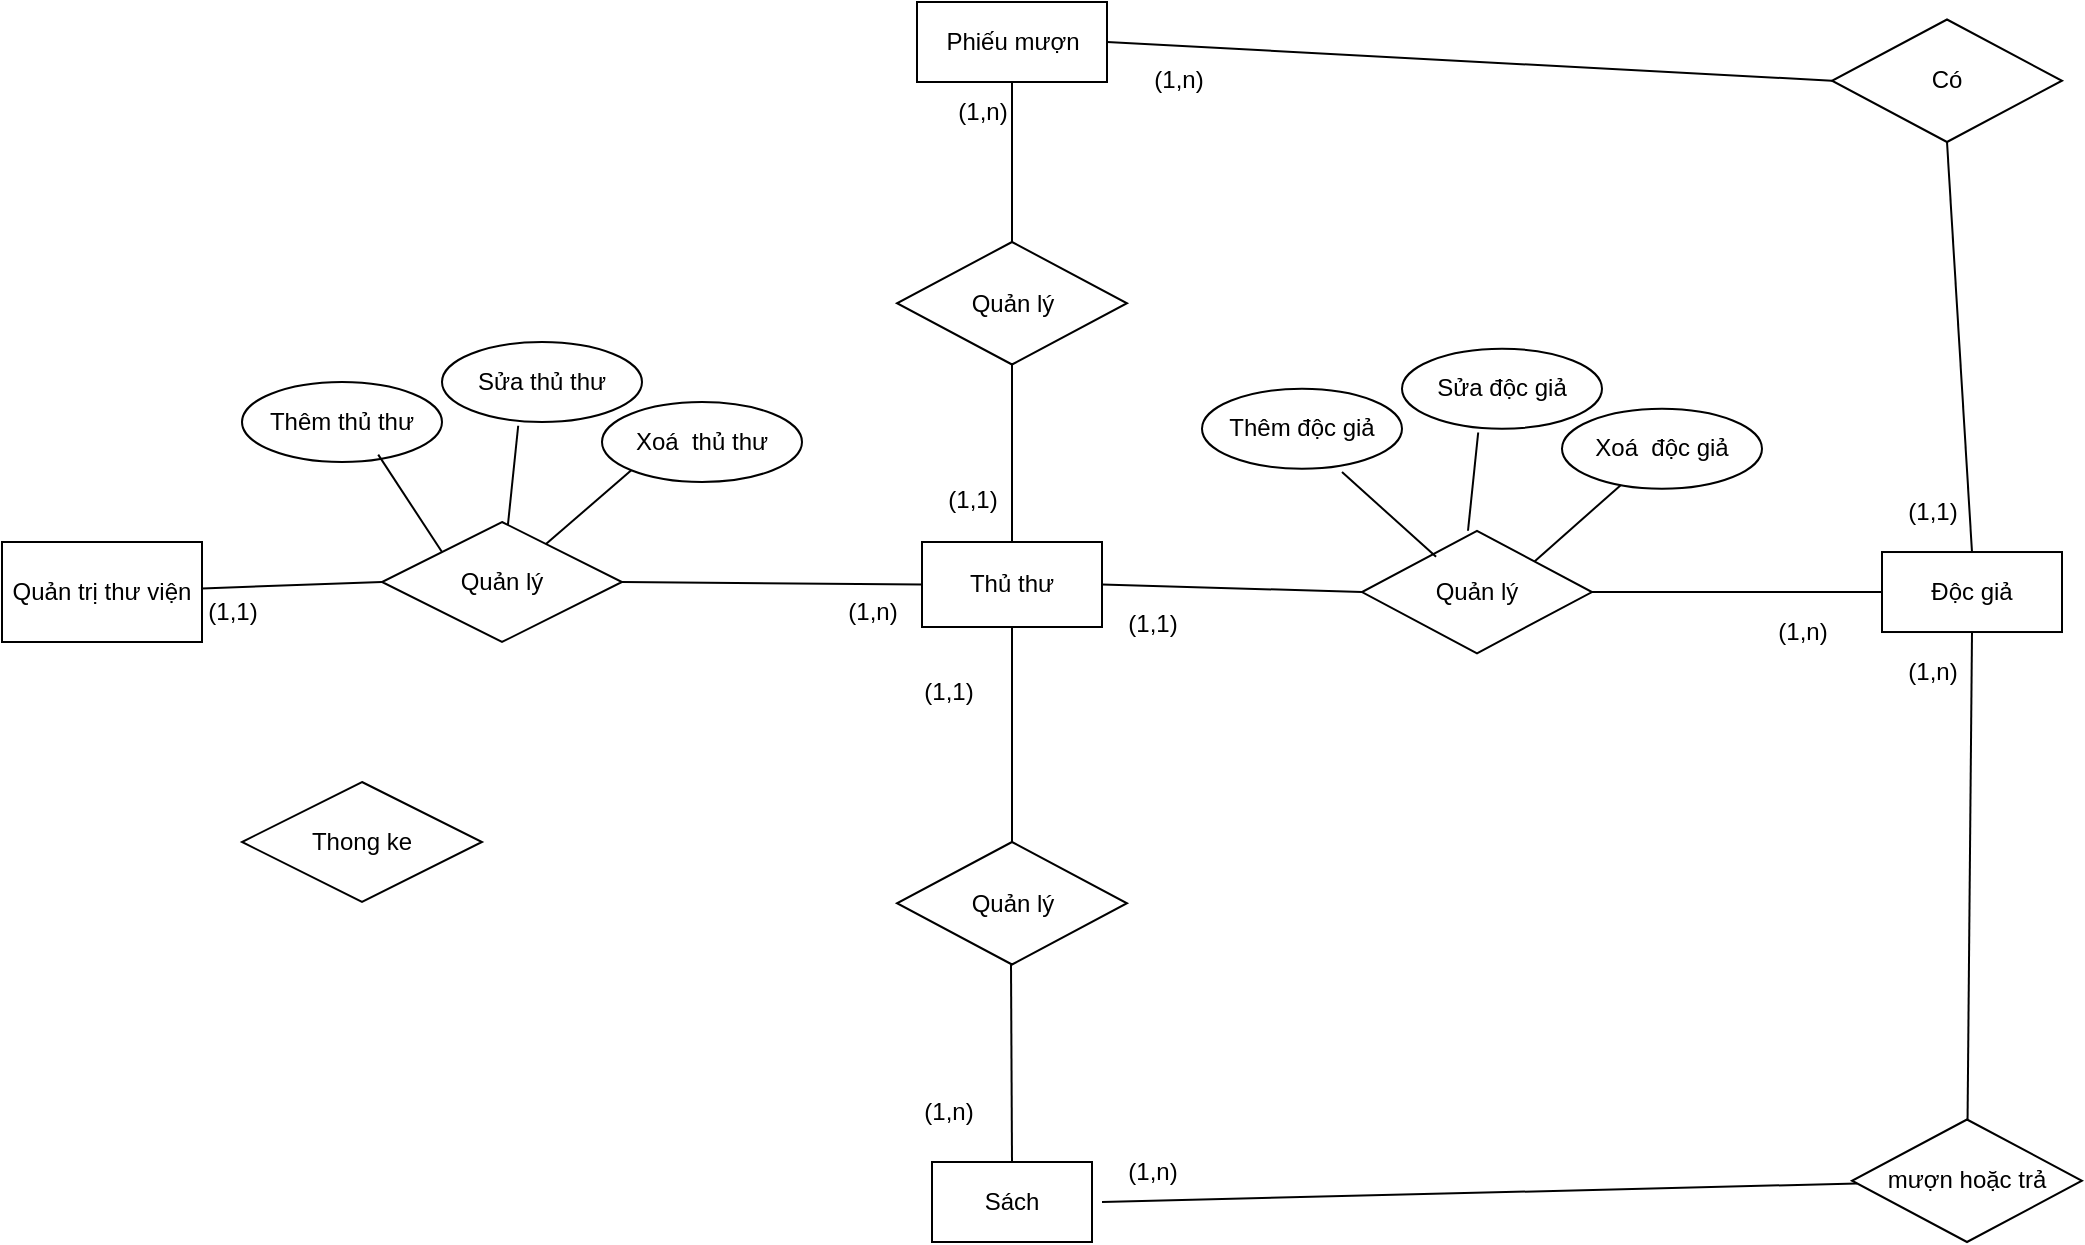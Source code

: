 <mxfile version="25.0.3">
  <diagram id="R2lEEEUBdFMjLlhIrx00" name="Page-1">
    <mxGraphModel dx="2422" dy="678" grid="1" gridSize="10" guides="1" tooltips="1" connect="1" arrows="1" fold="1" page="1" pageScale="1" pageWidth="850" pageHeight="1100" math="0" shadow="0" extFonts="Permanent Marker^https://fonts.googleapis.com/css?family=Permanent+Marker">
      <root>
        <mxCell id="0" />
        <mxCell id="1" parent="0" />
        <mxCell id="HIa7G53-TBurwskOPkQx-1" value="Quản trị thư viện" style="whiteSpace=wrap;html=1;align=center;" parent="1" vertex="1">
          <mxGeometry x="-490" y="480" width="100" height="50" as="geometry" />
        </mxCell>
        <mxCell id="HIa7G53-TBurwskOPkQx-2" value="Thủ thư" style="rounded=0;whiteSpace=wrap;html=1;" parent="1" vertex="1">
          <mxGeometry x="-30" y="480" width="90" height="42.5" as="geometry" />
        </mxCell>
        <mxCell id="HIa7G53-TBurwskOPkQx-3" value="Sách" style="rounded=0;whiteSpace=wrap;html=1;" parent="1" vertex="1">
          <mxGeometry x="-25" y="790" width="80" height="40" as="geometry" />
        </mxCell>
        <mxCell id="HIa7G53-TBurwskOPkQx-5" value="Độc giả" style="rounded=0;whiteSpace=wrap;html=1;" parent="1" vertex="1">
          <mxGeometry x="450" y="485.01" width="90" height="40" as="geometry" />
        </mxCell>
        <mxCell id="HIa7G53-TBurwskOPkQx-6" value="Phiếu mượn" style="rounded=0;whiteSpace=wrap;html=1;" parent="1" vertex="1">
          <mxGeometry x="-32.5" y="210" width="95" height="40" as="geometry" />
        </mxCell>
        <mxCell id="HIa7G53-TBurwskOPkQx-9" value="Quản lý" style="shape=rhombus;perimeter=rhombusPerimeter;whiteSpace=wrap;html=1;align=center;" parent="1" vertex="1">
          <mxGeometry x="-300" y="470" width="120" height="60" as="geometry" />
        </mxCell>
        <mxCell id="HIa7G53-TBurwskOPkQx-27" value="" style="endArrow=none;html=1;rounded=0;entryX=0;entryY=0.5;entryDx=0;entryDy=0;" parent="1" source="HIa7G53-TBurwskOPkQx-1" target="HIa7G53-TBurwskOPkQx-9" edge="1">
          <mxGeometry relative="1" as="geometry">
            <mxPoint x="-254.3" y="420" as="sourcePoint" />
            <mxPoint x="-340" y="500" as="targetPoint" />
          </mxGeometry>
        </mxCell>
        <mxCell id="HIa7G53-TBurwskOPkQx-29" value="(1,n)" style="text;html=1;align=center;verticalAlign=middle;resizable=0;points=[];autosize=1;strokeColor=none;fillColor=none;" parent="1" vertex="1">
          <mxGeometry x="-80" y="500" width="50" height="30" as="geometry" />
        </mxCell>
        <mxCell id="HIa7G53-TBurwskOPkQx-31" value="Thong ke" style="shape=rhombus;perimeter=rhombusPerimeter;whiteSpace=wrap;html=1;align=center;" parent="1" vertex="1">
          <mxGeometry x="-370" y="600" width="120" height="60" as="geometry" />
        </mxCell>
        <mxCell id="HIa7G53-TBurwskOPkQx-32" value="Quản lý" style="shape=rhombus;perimeter=rhombusPerimeter;whiteSpace=wrap;html=1;align=center;direction=west;" parent="1" vertex="1">
          <mxGeometry x="-42.5" y="630" width="115" height="61.25" as="geometry" />
        </mxCell>
        <mxCell id="HIa7G53-TBurwskOPkQx-37" value="(1,n)" style="text;html=1;align=center;verticalAlign=middle;resizable=0;points=[];autosize=1;strokeColor=none;fillColor=none;" parent="1" vertex="1">
          <mxGeometry x="-42.5" y="750" width="50" height="30" as="geometry" />
        </mxCell>
        <mxCell id="HIa7G53-TBurwskOPkQx-38" value="(1,1)" style="text;html=1;align=center;verticalAlign=middle;resizable=0;points=[];autosize=1;strokeColor=none;fillColor=none;" parent="1" vertex="1">
          <mxGeometry x="-400" y="500" width="50" height="30" as="geometry" />
        </mxCell>
        <mxCell id="HIa7G53-TBurwskOPkQx-39" value="(1,1)" style="text;html=1;align=center;verticalAlign=middle;resizable=0;points=[];autosize=1;strokeColor=none;fillColor=none;" parent="1" vertex="1">
          <mxGeometry x="-42.5" y="540" width="50" height="30" as="geometry" />
        </mxCell>
        <mxCell id="HIa7G53-TBurwskOPkQx-42" value="" style="endArrow=none;html=1;rounded=0;entryX=1;entryY=0.5;entryDx=0;entryDy=0;exitX=0;exitY=0.5;exitDx=0;exitDy=0;" parent="1" source="HIa7G53-TBurwskOPkQx-2" target="HIa7G53-TBurwskOPkQx-9" edge="1">
          <mxGeometry relative="1" as="geometry">
            <mxPoint x="-310" y="750" as="sourcePoint" />
            <mxPoint x="-150" y="750" as="targetPoint" />
          </mxGeometry>
        </mxCell>
        <mxCell id="HIa7G53-TBurwskOPkQx-43" value="Quản lý" style="shape=rhombus;perimeter=rhombusPerimeter;whiteSpace=wrap;html=1;align=center;direction=west;" parent="1" vertex="1">
          <mxGeometry x="190" y="474.38" width="115" height="61.25" as="geometry" />
        </mxCell>
        <mxCell id="HIa7G53-TBurwskOPkQx-44" value="" style="endArrow=none;html=1;rounded=0;" parent="1" source="HIa7G53-TBurwskOPkQx-43" target="HIa7G53-TBurwskOPkQx-5" edge="1">
          <mxGeometry relative="1" as="geometry">
            <mxPoint x="170" y="590" as="sourcePoint" />
            <mxPoint x="330" y="590" as="targetPoint" />
          </mxGeometry>
        </mxCell>
        <mxCell id="HIa7G53-TBurwskOPkQx-46" value="" style="endArrow=none;html=1;rounded=0;exitX=1;exitY=0.5;exitDx=0;exitDy=0;entryX=1;entryY=0.5;entryDx=0;entryDy=0;" parent="1" source="HIa7G53-TBurwskOPkQx-2" target="HIa7G53-TBurwskOPkQx-43" edge="1">
          <mxGeometry relative="1" as="geometry">
            <mxPoint x="210" y="522.5" as="sourcePoint" />
            <mxPoint x="210" y="590" as="targetPoint" />
          </mxGeometry>
        </mxCell>
        <mxCell id="HIa7G53-TBurwskOPkQx-47" value="(1,n)" style="text;html=1;align=center;verticalAlign=middle;resizable=0;points=[];autosize=1;strokeColor=none;fillColor=none;" parent="1" vertex="1">
          <mxGeometry x="385" y="510" width="50" height="30" as="geometry" />
        </mxCell>
        <mxCell id="HIa7G53-TBurwskOPkQx-48" value="(1,1)" style="text;html=1;align=center;verticalAlign=middle;resizable=0;points=[];autosize=1;strokeColor=none;fillColor=none;" parent="1" vertex="1">
          <mxGeometry x="60" y="505.63" width="50" height="30" as="geometry" />
        </mxCell>
        <mxCell id="HIa7G53-TBurwskOPkQx-49" value="" style="endArrow=none;html=1;rounded=0;entryX=0.5;entryY=0;entryDx=0;entryDy=0;exitX=0.5;exitY=0;exitDx=0;exitDy=0;" parent="1" target="HIa7G53-TBurwskOPkQx-3" edge="1">
          <mxGeometry relative="1" as="geometry">
            <mxPoint x="14.5" y="691.25" as="sourcePoint" />
            <mxPoint x="14.5" y="770.25" as="targetPoint" />
          </mxGeometry>
        </mxCell>
        <mxCell id="HIa7G53-TBurwskOPkQx-50" value="" style="endArrow=none;html=1;rounded=0;entryX=0.5;entryY=1;entryDx=0;entryDy=0;exitX=0.5;exitY=1;exitDx=0;exitDy=0;" parent="1" source="HIa7G53-TBurwskOPkQx-2" target="HIa7G53-TBurwskOPkQx-32" edge="1">
          <mxGeometry relative="1" as="geometry">
            <mxPoint x="14.5" y="530" as="sourcePoint" />
            <mxPoint x="14.5" y="609" as="targetPoint" />
          </mxGeometry>
        </mxCell>
        <mxCell id="HIa7G53-TBurwskOPkQx-51" value="Quản lý" style="shape=rhombus;perimeter=rhombusPerimeter;whiteSpace=wrap;html=1;align=center;direction=west;" parent="1" vertex="1">
          <mxGeometry x="-42.5" y="330" width="115" height="61.25" as="geometry" />
        </mxCell>
        <mxCell id="HIa7G53-TBurwskOPkQx-52" value="(1,n)" style="text;html=1;align=center;verticalAlign=middle;resizable=0;points=[];autosize=1;strokeColor=none;fillColor=none;" parent="1" vertex="1">
          <mxGeometry x="-25" y="250" width="50" height="30" as="geometry" />
        </mxCell>
        <mxCell id="HIa7G53-TBurwskOPkQx-53" value="(1,1)" style="text;html=1;align=center;verticalAlign=middle;resizable=0;points=[];autosize=1;strokeColor=none;fillColor=none;" parent="1" vertex="1">
          <mxGeometry x="-30" y="444.38" width="50" height="30" as="geometry" />
        </mxCell>
        <mxCell id="HIa7G53-TBurwskOPkQx-54" value="" style="endArrow=none;html=1;rounded=0;entryX=0.5;entryY=1;entryDx=0;entryDy=0;" parent="1" target="HIa7G53-TBurwskOPkQx-51" edge="1">
          <mxGeometry relative="1" as="geometry">
            <mxPoint x="15" y="250" as="sourcePoint" />
            <mxPoint x="10" y="330" as="targetPoint" />
          </mxGeometry>
        </mxCell>
        <mxCell id="HIa7G53-TBurwskOPkQx-55" value="" style="endArrow=none;html=1;rounded=0;entryX=0.5;entryY=0;entryDx=0;entryDy=0;exitX=0.5;exitY=0;exitDx=0;exitDy=0;" parent="1" source="HIa7G53-TBurwskOPkQx-51" target="HIa7G53-TBurwskOPkQx-2" edge="1">
          <mxGeometry relative="1" as="geometry">
            <mxPoint x="10" y="441.25" as="sourcePoint" />
            <mxPoint x="10" y="548.25" as="targetPoint" />
          </mxGeometry>
        </mxCell>
        <mxCell id="HIa7G53-TBurwskOPkQx-56" value="mượn hoặc trả" style="shape=rhombus;perimeter=rhombusPerimeter;whiteSpace=wrap;html=1;align=center;direction=west;" parent="1" vertex="1">
          <mxGeometry x="435" y="768.75" width="115" height="61.25" as="geometry" />
        </mxCell>
        <mxCell id="HIa7G53-TBurwskOPkQx-57" value="" style="endArrow=none;html=1;rounded=0;exitX=0.5;exitY=1;exitDx=0;exitDy=0;" parent="1" source="HIa7G53-TBurwskOPkQx-5" target="HIa7G53-TBurwskOPkQx-56" edge="1">
          <mxGeometry relative="1" as="geometry">
            <mxPoint x="24.5" y="701.25" as="sourcePoint" />
            <mxPoint x="25" y="800" as="targetPoint" />
          </mxGeometry>
        </mxCell>
        <mxCell id="HIa7G53-TBurwskOPkQx-58" value="" style="endArrow=none;html=1;rounded=0;" parent="1" source="HIa7G53-TBurwskOPkQx-56" edge="1">
          <mxGeometry relative="1" as="geometry">
            <mxPoint x="34.5" y="711.25" as="sourcePoint" />
            <mxPoint x="60" y="810" as="targetPoint" />
          </mxGeometry>
        </mxCell>
        <mxCell id="HIa7G53-TBurwskOPkQx-59" value="(1,n)" style="text;html=1;align=center;verticalAlign=middle;resizable=0;points=[];autosize=1;strokeColor=none;fillColor=none;" parent="1" vertex="1">
          <mxGeometry x="60" y="780" width="50" height="30" as="geometry" />
        </mxCell>
        <mxCell id="HIa7G53-TBurwskOPkQx-60" value="(1,n)" style="text;html=1;align=center;verticalAlign=middle;resizable=0;points=[];autosize=1;strokeColor=none;fillColor=none;" parent="1" vertex="1">
          <mxGeometry x="450" y="530" width="50" height="30" as="geometry" />
        </mxCell>
        <mxCell id="HIa7G53-TBurwskOPkQx-61" value="Có" style="shape=rhombus;perimeter=rhombusPerimeter;whiteSpace=wrap;html=1;align=center;direction=west;" parent="1" vertex="1">
          <mxGeometry x="425" y="218.75" width="115" height="61.25" as="geometry" />
        </mxCell>
        <mxCell id="HIa7G53-TBurwskOPkQx-62" value="" style="endArrow=none;html=1;rounded=0;exitX=0.5;exitY=0;exitDx=0;exitDy=0;entryX=0.5;entryY=0;entryDx=0;entryDy=0;" parent="1" source="HIa7G53-TBurwskOPkQx-61" target="HIa7G53-TBurwskOPkQx-5" edge="1">
          <mxGeometry relative="1" as="geometry">
            <mxPoint x="505" y="535" as="sourcePoint" />
            <mxPoint x="490" y="500" as="targetPoint" />
          </mxGeometry>
        </mxCell>
        <mxCell id="HIa7G53-TBurwskOPkQx-63" value="" style="endArrow=none;html=1;rounded=0;exitX=1;exitY=0.5;exitDx=0;exitDy=0;entryX=1;entryY=0.5;entryDx=0;entryDy=0;" parent="1" source="HIa7G53-TBurwskOPkQx-61" target="HIa7G53-TBurwskOPkQx-6" edge="1">
          <mxGeometry relative="1" as="geometry">
            <mxPoint x="515" y="545" as="sourcePoint" />
            <mxPoint x="513" y="789" as="targetPoint" />
          </mxGeometry>
        </mxCell>
        <mxCell id="HIa7G53-TBurwskOPkQx-64" value="(1,n)" style="text;html=1;align=center;verticalAlign=middle;resizable=0;points=[];autosize=1;strokeColor=none;fillColor=none;" parent="1" vertex="1">
          <mxGeometry x="72.5" y="234.38" width="50" height="30" as="geometry" />
        </mxCell>
        <mxCell id="HIa7G53-TBurwskOPkQx-65" value="(1,1)" style="text;html=1;align=center;verticalAlign=middle;resizable=0;points=[];autosize=1;strokeColor=none;fillColor=none;" parent="1" vertex="1">
          <mxGeometry x="450" y="450" width="50" height="30" as="geometry" />
        </mxCell>
        <mxCell id="HIa7G53-TBurwskOPkQx-66" value="Thêm thủ thư" style="ellipse;whiteSpace=wrap;html=1;align=center;" parent="1" vertex="1">
          <mxGeometry x="-370" y="400" width="100" height="40" as="geometry" />
        </mxCell>
        <mxCell id="HIa7G53-TBurwskOPkQx-67" value="Sửa thủ thư" style="ellipse;whiteSpace=wrap;html=1;align=center;" parent="1" vertex="1">
          <mxGeometry x="-270" y="380" width="100" height="40" as="geometry" />
        </mxCell>
        <mxCell id="HIa7G53-TBurwskOPkQx-68" value="Xoá&amp;nbsp; thủ thư" style="ellipse;whiteSpace=wrap;html=1;align=center;" parent="1" vertex="1">
          <mxGeometry x="-190" y="410" width="100" height="40" as="geometry" />
        </mxCell>
        <mxCell id="HIa7G53-TBurwskOPkQx-69" value="" style="endArrow=none;html=1;rounded=0;entryX=0;entryY=1;entryDx=0;entryDy=0;" parent="1" source="HIa7G53-TBurwskOPkQx-9" target="HIa7G53-TBurwskOPkQx-68" edge="1">
          <mxGeometry relative="1" as="geometry">
            <mxPoint x="-120" y="540" as="sourcePoint" />
            <mxPoint x="40" y="540" as="targetPoint" />
          </mxGeometry>
        </mxCell>
        <mxCell id="HIa7G53-TBurwskOPkQx-70" value="" style="endArrow=none;html=1;rounded=0;exitX=0;exitY=0;exitDx=0;exitDy=0;entryX=0.681;entryY=0.908;entryDx=0;entryDy=0;entryPerimeter=0;" parent="1" source="HIa7G53-TBurwskOPkQx-9" target="HIa7G53-TBurwskOPkQx-66" edge="1">
          <mxGeometry relative="1" as="geometry">
            <mxPoint x="-120" y="540" as="sourcePoint" />
            <mxPoint x="40" y="540" as="targetPoint" />
          </mxGeometry>
        </mxCell>
        <mxCell id="HIa7G53-TBurwskOPkQx-71" value="" style="endArrow=none;html=1;rounded=0;entryX=0.381;entryY=1.047;entryDx=0;entryDy=0;entryPerimeter=0;" parent="1" source="HIa7G53-TBurwskOPkQx-9" target="HIa7G53-TBurwskOPkQx-67" edge="1">
          <mxGeometry relative="1" as="geometry">
            <mxPoint x="-120" y="540" as="sourcePoint" />
            <mxPoint x="40" y="540" as="targetPoint" />
          </mxGeometry>
        </mxCell>
        <mxCell id="HIa7G53-TBurwskOPkQx-72" value="Thêm độc giả" style="ellipse;whiteSpace=wrap;html=1;align=center;" parent="1" vertex="1">
          <mxGeometry x="110" y="403.38" width="100" height="40" as="geometry" />
        </mxCell>
        <mxCell id="HIa7G53-TBurwskOPkQx-73" value="Sửa độc giả" style="ellipse;whiteSpace=wrap;html=1;align=center;" parent="1" vertex="1">
          <mxGeometry x="210" y="383.38" width="100" height="40" as="geometry" />
        </mxCell>
        <mxCell id="HIa7G53-TBurwskOPkQx-74" value="Xoá&amp;nbsp; độc giả" style="ellipse;whiteSpace=wrap;html=1;align=center;" parent="1" vertex="1">
          <mxGeometry x="290" y="413.38" width="100" height="40" as="geometry" />
        </mxCell>
        <mxCell id="HIa7G53-TBurwskOPkQx-75" value="" style="endArrow=none;html=1;rounded=0;entryX=0.381;entryY=1.047;entryDx=0;entryDy=0;entryPerimeter=0;" parent="1" target="HIa7G53-TBurwskOPkQx-73" edge="1">
          <mxGeometry relative="1" as="geometry">
            <mxPoint x="243" y="474.38" as="sourcePoint" />
            <mxPoint x="520" y="543.38" as="targetPoint" />
          </mxGeometry>
        </mxCell>
        <mxCell id="HIa7G53-TBurwskOPkQx-77" value="" style="endArrow=none;html=1;rounded=0;exitX=0;exitY=1;exitDx=0;exitDy=0;" parent="1" source="HIa7G53-TBurwskOPkQx-43" target="HIa7G53-TBurwskOPkQx-74" edge="1">
          <mxGeometry relative="1" as="geometry">
            <mxPoint x="253" y="484.38" as="sourcePoint" />
            <mxPoint x="258" y="435" as="targetPoint" />
          </mxGeometry>
        </mxCell>
        <mxCell id="HIa7G53-TBurwskOPkQx-78" value="" style="endArrow=none;html=1;rounded=0;exitX=0.678;exitY=0.787;exitDx=0;exitDy=0;exitPerimeter=0;" parent="1" source="HIa7G53-TBurwskOPkQx-43" edge="1">
          <mxGeometry relative="1" as="geometry">
            <mxPoint x="263" y="494.38" as="sourcePoint" />
            <mxPoint x="180" y="445" as="targetPoint" />
          </mxGeometry>
        </mxCell>
      </root>
    </mxGraphModel>
  </diagram>
</mxfile>
